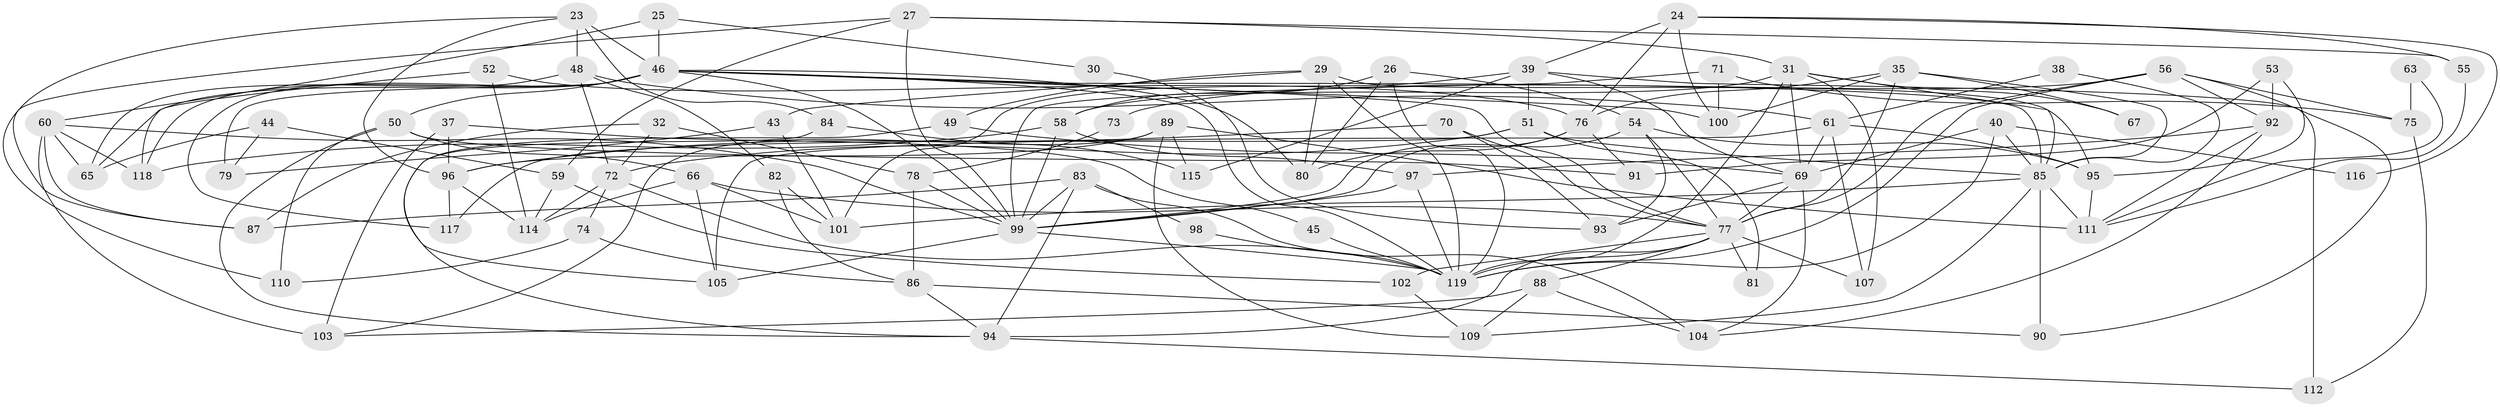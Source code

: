 // original degree distribution, {3: 0.2605042016806723, 7: 0.05042016806722689, 5: 0.21008403361344538, 4: 0.2605042016806723, 2: 0.13445378151260504, 6: 0.08403361344537816}
// Generated by graph-tools (version 1.1) at 2025/55/03/04/25 21:55:29]
// undirected, 83 vertices, 187 edges
graph export_dot {
graph [start="1"]
  node [color=gray90,style=filled];
  23;
  24 [super="+13"];
  25;
  26;
  27;
  29 [super="+20"];
  30;
  31 [super="+10+9"];
  32;
  35;
  37;
  38;
  39;
  40;
  43;
  44;
  45;
  46 [super="+41"];
  48;
  49;
  50 [super="+19"];
  51;
  52;
  53 [super="+18"];
  54 [super="+1"];
  55;
  56;
  58;
  59;
  60;
  61;
  63;
  65;
  66 [super="+64"];
  67;
  69 [super="+11+36"];
  70;
  71;
  72;
  73;
  74;
  75;
  76 [super="+4+34"];
  77 [super="+15+68"];
  78;
  79;
  80 [super="+5"];
  81;
  82;
  83 [super="+8"];
  84;
  85 [super="+62"];
  86;
  87;
  88;
  89;
  90;
  91;
  92;
  93;
  94;
  95;
  96 [super="+47"];
  97;
  98;
  99 [super="+22"];
  100 [super="+28"];
  101;
  102;
  103 [super="+3"];
  104;
  105;
  107;
  109;
  110;
  111 [super="+33"];
  112;
  114 [super="+113"];
  115 [super="+108"];
  116;
  117;
  118;
  119 [super="+17+42+106"];
  23 -- 84;
  23 -- 48;
  23 -- 87;
  23 -- 96;
  23 -- 46;
  24 -- 100;
  24 -- 116;
  24 -- 55;
  24 -- 39;
  24 -- 76;
  25 -- 60;
  25 -- 30;
  25 -- 46;
  26 -- 58;
  26 -- 54;
  26 -- 119;
  26 -- 80;
  27 -- 99;
  27 -- 55;
  27 -- 59;
  27 -- 110;
  27 -- 31;
  29 -- 43;
  29 -- 49;
  29 -- 80;
  29 -- 119;
  29 -- 95;
  30 -- 93;
  31 -- 58;
  31 -- 107;
  31 -- 67;
  31 -- 69 [weight=2];
  31 -- 85 [weight=2];
  31 -- 119 [weight=3];
  32 -- 87;
  32 -- 72;
  32 -- 78;
  35 -- 100;
  35 -- 67;
  35 -- 76;
  35 -- 77;
  35 -- 85;
  37 -- 96;
  37 -- 45;
  37 -- 103;
  38 -- 61;
  38 -- 85;
  39 -- 101;
  39 -- 51;
  39 -- 112;
  39 -- 115 [weight=2];
  39 -- 69;
  40 -- 116;
  40 -- 69;
  40 -- 85;
  40 -- 119;
  43 -- 79;
  43 -- 101;
  44 -- 59;
  44 -- 65;
  44 -- 79;
  45 -- 119;
  46 -- 77 [weight=2];
  46 -- 117;
  46 -- 118;
  46 -- 65;
  46 -- 100;
  46 -- 79;
  46 -- 85;
  46 -- 119;
  46 -- 80;
  46 -- 50;
  46 -- 99;
  48 -- 65;
  48 -- 61;
  48 -- 72;
  48 -- 82;
  49 -- 94;
  49 -- 69;
  50 -- 66;
  50 -- 94;
  50 -- 91;
  50 -- 110;
  51 -- 117;
  51 -- 72;
  51 -- 81;
  51 -- 85;
  52 -- 118;
  52 -- 114;
  52 -- 76;
  53 -- 95;
  53 -- 91;
  53 -- 92;
  54 -- 93;
  54 -- 99;
  54 -- 95;
  54 -- 77;
  55 -- 111;
  56 -- 92;
  56 -- 90;
  56 -- 73;
  56 -- 75;
  56 -- 77;
  56 -- 119;
  58 -- 99;
  58 -- 118;
  58 -- 97;
  59 -- 114 [weight=2];
  59 -- 102;
  60 -- 65;
  60 -- 87;
  60 -- 103 [weight=2];
  60 -- 118;
  60 -- 99;
  61 -- 95;
  61 -- 105;
  61 -- 107;
  61 -- 69;
  63 -- 75;
  63 -- 111;
  66 -- 101 [weight=2];
  66 -- 105;
  66 -- 114;
  66 -- 77;
  69 -- 77 [weight=2];
  69 -- 93;
  69 -- 104;
  70 -- 93;
  70 -- 96;
  70 -- 77;
  71 -- 75;
  71 -- 99;
  71 -- 100 [weight=2];
  72 -- 74;
  72 -- 114;
  72 -- 119;
  73 -- 78;
  74 -- 110;
  74 -- 86;
  75 -- 112;
  76 -- 91;
  76 -- 80 [weight=2];
  76 -- 99;
  77 -- 107;
  77 -- 81;
  77 -- 102;
  77 -- 88;
  77 -- 94;
  77 -- 119;
  78 -- 86;
  78 -- 99;
  82 -- 86;
  82 -- 101;
  83 -- 94;
  83 -- 98;
  83 -- 104;
  83 -- 87;
  83 -- 99;
  84 -- 115;
  84 -- 105;
  85 -- 90;
  85 -- 109;
  85 -- 101;
  85 -- 111 [weight=2];
  86 -- 94;
  86 -- 90;
  88 -- 104;
  88 -- 109;
  88 -- 103;
  89 -- 109;
  89 -- 111 [weight=2];
  89 -- 115;
  89 -- 103;
  89 -- 96;
  92 -- 104;
  92 -- 97;
  92 -- 111;
  94 -- 112;
  95 -- 111;
  96 -- 117;
  96 -- 114 [weight=2];
  97 -- 119;
  97 -- 99;
  98 -- 119;
  99 -- 119;
  99 -- 105;
  102 -- 109;
}
